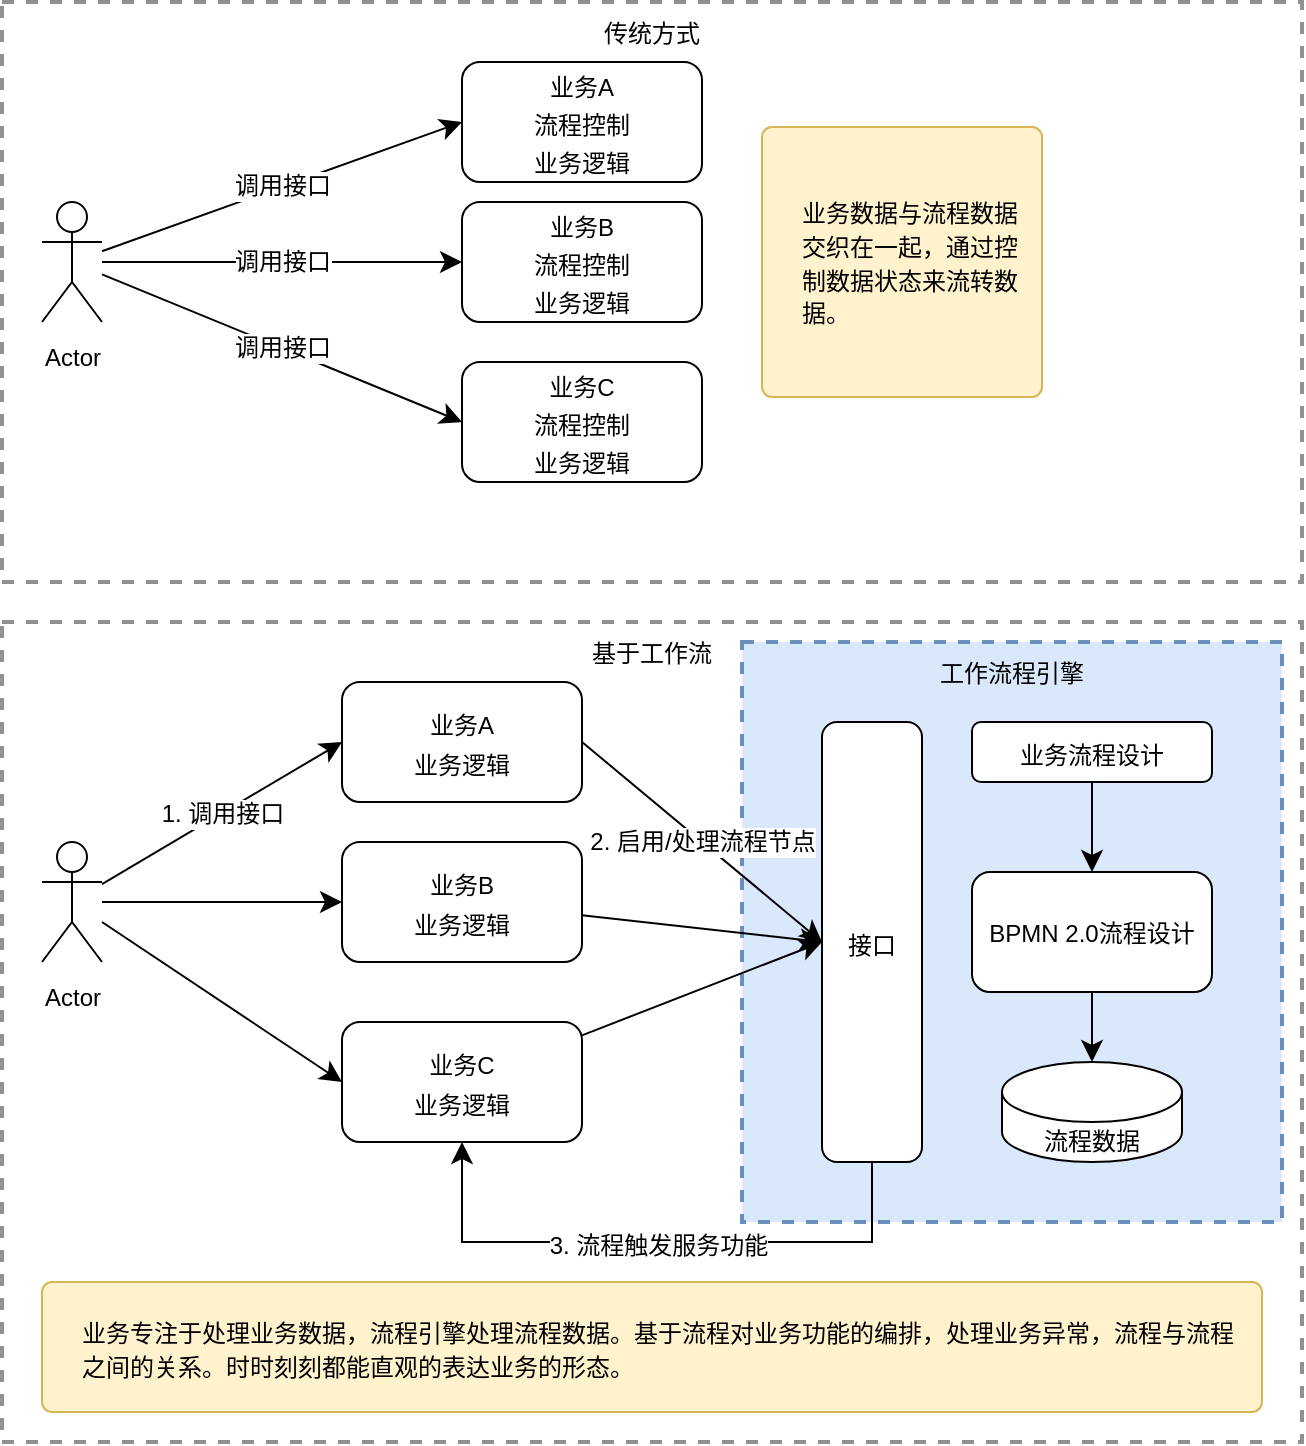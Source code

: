<mxfile version="21.6.8" type="device" pages="2">
  <diagram name="第 1 页" id="zTxfFH-Mh4wLfErBWU_6">
    <mxGraphModel dx="1834" dy="1304" grid="1" gridSize="10" guides="1" tooltips="1" connect="1" arrows="1" fold="1" page="0" pageScale="1" pageWidth="827" pageHeight="1169" math="0" shadow="0">
      <root>
        <mxCell id="0" />
        <mxCell id="1" parent="0" />
        <mxCell id="V8ktmU8dFZhD05LDtESm-10" value="&lt;span style=&quot;font-size: 12px;&quot;&gt;基于工作流&lt;/span&gt;" style="fontStyle=0;verticalAlign=top;align=center;spacingTop=-2;fillColor=none;rounded=0;whiteSpace=wrap;html=1;strokeColor=#919191;strokeWidth=2;dashed=1;container=1;collapsible=0;expand=0;recursiveResize=0;fontSize=16;" vertex="1" parent="1">
          <mxGeometry x="-360" y="40" width="650" height="410" as="geometry" />
        </mxCell>
        <mxCell id="V8ktmU8dFZhD05LDtESm-46" value="&lt;span style=&quot;font-size: 12px;&quot;&gt;工作流程引擎&lt;/span&gt;" style="fontStyle=0;verticalAlign=top;align=center;spacingTop=-2;fillColor=#dae8fc;rounded=0;whiteSpace=wrap;html=1;strokeColor=#6c8ebf;strokeWidth=2;dashed=1;container=1;collapsible=0;expand=0;recursiveResize=0;fontFamily=Helvetica;fontSize=16;" vertex="1" parent="V8ktmU8dFZhD05LDtESm-10">
          <mxGeometry x="370" y="10" width="270" height="290" as="geometry" />
        </mxCell>
        <mxCell id="V8ktmU8dFZhD05LDtESm-38" value="&lt;font style=&quot;font-size: 12px;&quot;&gt;业务流程设计&lt;/font&gt;" style="rounded=1;whiteSpace=wrap;html=1;strokeColor=default;fontFamily=Helvetica;fontSize=16;fontColor=default;fillColor=default;" vertex="1" parent="V8ktmU8dFZhD05LDtESm-46">
          <mxGeometry x="115" y="40" width="120" height="30" as="geometry" />
        </mxCell>
        <mxCell id="V8ktmU8dFZhD05LDtESm-42" value="&lt;p style=&quot;line-height: 100%;&quot;&gt;&lt;font style=&quot;font-size: 12px;&quot;&gt;BPMN 2.0流程设计&lt;/font&gt;&lt;/p&gt;" style="rounded=1;whiteSpace=wrap;html=1;strokeColor=default;fontFamily=Helvetica;fontSize=16;fontColor=default;fillColor=default;" vertex="1" parent="V8ktmU8dFZhD05LDtESm-46">
          <mxGeometry x="115" y="115" width="120" height="60" as="geometry" />
        </mxCell>
        <mxCell id="V8ktmU8dFZhD05LDtESm-43" style="edgeStyle=orthogonalEdgeStyle;shape=connector;rounded=0;orthogonalLoop=1;jettySize=auto;html=1;entryX=0.5;entryY=0;entryDx=0;entryDy=0;labelBackgroundColor=default;strokeColor=default;fontFamily=Helvetica;fontSize=16;fontColor=default;endArrow=classic;startSize=8;endSize=8;" edge="1" parent="V8ktmU8dFZhD05LDtESm-46" source="V8ktmU8dFZhD05LDtESm-38" target="V8ktmU8dFZhD05LDtESm-42">
          <mxGeometry relative="1" as="geometry" />
        </mxCell>
        <mxCell id="V8ktmU8dFZhD05LDtESm-2" value="&lt;font style=&quot;font-size: 12px;&quot;&gt;接口&lt;/font&gt;" style="rounded=1;whiteSpace=wrap;html=1;fontSize=16;" vertex="1" parent="V8ktmU8dFZhD05LDtESm-46">
          <mxGeometry x="40" y="40" width="50" height="220" as="geometry" />
        </mxCell>
        <mxCell id="V8ktmU8dFZhD05LDtESm-27" value="2. 启用/处理流程节点" style="edgeStyle=none;shape=connector;curved=1;rounded=0;orthogonalLoop=1;jettySize=auto;html=1;entryX=0;entryY=0.5;entryDx=0;entryDy=0;labelBackgroundColor=default;strokeColor=default;fontFamily=Helvetica;fontSize=12;fontColor=default;endArrow=classic;startSize=8;endSize=8;exitX=1;exitY=0.5;exitDx=0;exitDy=0;" edge="1" parent="V8ktmU8dFZhD05LDtESm-10" source="V8ktmU8dFZhD05LDtESm-11" target="V8ktmU8dFZhD05LDtESm-2">
          <mxGeometry relative="1" as="geometry" />
        </mxCell>
        <mxCell id="V8ktmU8dFZhD05LDtESm-11" value="&lt;font style=&quot;font-size: 12px;&quot;&gt;业务A&lt;br&gt;业务逻辑&lt;br&gt;&lt;/font&gt;" style="rounded=1;whiteSpace=wrap;html=1;fontSize=16;" vertex="1" parent="V8ktmU8dFZhD05LDtESm-10">
          <mxGeometry x="170" y="30" width="120" height="60" as="geometry" />
        </mxCell>
        <mxCell id="V8ktmU8dFZhD05LDtESm-30" style="edgeStyle=none;shape=connector;curved=1;rounded=0;orthogonalLoop=1;jettySize=auto;html=1;entryX=0;entryY=0.5;entryDx=0;entryDy=0;labelBackgroundColor=default;strokeColor=default;fontFamily=Helvetica;fontSize=12;fontColor=default;endArrow=classic;startSize=8;endSize=8;" edge="1" parent="V8ktmU8dFZhD05LDtESm-10" source="V8ktmU8dFZhD05LDtESm-12" target="V8ktmU8dFZhD05LDtESm-2">
          <mxGeometry relative="1" as="geometry" />
        </mxCell>
        <mxCell id="V8ktmU8dFZhD05LDtESm-12" value="&lt;font style=&quot;font-size: 12px;&quot;&gt;业务B&lt;br&gt;业务逻辑&lt;br&gt;&lt;/font&gt;" style="rounded=1;whiteSpace=wrap;html=1;fontSize=16;" vertex="1" parent="V8ktmU8dFZhD05LDtESm-10">
          <mxGeometry x="170" y="110" width="120" height="60" as="geometry" />
        </mxCell>
        <mxCell id="V8ktmU8dFZhD05LDtESm-31" style="edgeStyle=none;shape=connector;curved=1;rounded=0;orthogonalLoop=1;jettySize=auto;html=1;entryX=0;entryY=0.5;entryDx=0;entryDy=0;labelBackgroundColor=default;strokeColor=default;fontFamily=Helvetica;fontSize=12;fontColor=default;endArrow=classic;startSize=8;endSize=8;" edge="1" parent="V8ktmU8dFZhD05LDtESm-10" source="V8ktmU8dFZhD05LDtESm-13" target="V8ktmU8dFZhD05LDtESm-2">
          <mxGeometry relative="1" as="geometry" />
        </mxCell>
        <mxCell id="V8ktmU8dFZhD05LDtESm-13" value="&lt;font style=&quot;font-size: 12px;&quot;&gt;业务C&lt;br&gt;业务逻辑&lt;br&gt;&lt;/font&gt;" style="rounded=1;whiteSpace=wrap;html=1;fontSize=16;" vertex="1" parent="V8ktmU8dFZhD05LDtESm-10">
          <mxGeometry x="170" y="200" width="120" height="60" as="geometry" />
        </mxCell>
        <mxCell id="V8ktmU8dFZhD05LDtESm-39" value="&lt;font style=&quot;font-size: 12px;&quot;&gt;3. 流程触发服务功能&lt;/font&gt;" style="edgeStyle=orthogonalEdgeStyle;shape=connector;rounded=0;orthogonalLoop=1;jettySize=auto;html=1;entryX=0.5;entryY=1;entryDx=0;entryDy=0;labelBackgroundColor=default;strokeColor=default;fontFamily=Helvetica;fontSize=16;fontColor=default;endArrow=classic;startSize=8;endSize=8;exitX=0.5;exitY=1;exitDx=0;exitDy=0;" edge="1" parent="V8ktmU8dFZhD05LDtESm-10" source="V8ktmU8dFZhD05LDtESm-2" target="V8ktmU8dFZhD05LDtESm-13">
          <mxGeometry relative="1" as="geometry">
            <Array as="points">
              <mxPoint x="435" y="310" />
              <mxPoint x="230" y="310" />
            </Array>
          </mxGeometry>
        </mxCell>
        <mxCell id="V8ktmU8dFZhD05LDtESm-21" value="1. 调用接口" style="edgeStyle=none;curved=1;rounded=0;orthogonalLoop=1;jettySize=auto;html=1;entryX=0;entryY=0.5;entryDx=0;entryDy=0;fontSize=12;startSize=8;endSize=8;" edge="1" parent="V8ktmU8dFZhD05LDtESm-10" source="V8ktmU8dFZhD05LDtESm-20" target="V8ktmU8dFZhD05LDtESm-11">
          <mxGeometry relative="1" as="geometry" />
        </mxCell>
        <mxCell id="V8ktmU8dFZhD05LDtESm-28" style="edgeStyle=none;shape=connector;curved=1;rounded=0;orthogonalLoop=1;jettySize=auto;html=1;labelBackgroundColor=default;strokeColor=default;fontFamily=Helvetica;fontSize=12;fontColor=default;endArrow=classic;startSize=8;endSize=8;" edge="1" parent="V8ktmU8dFZhD05LDtESm-10" source="V8ktmU8dFZhD05LDtESm-20" target="V8ktmU8dFZhD05LDtESm-12">
          <mxGeometry relative="1" as="geometry" />
        </mxCell>
        <mxCell id="V8ktmU8dFZhD05LDtESm-29" style="edgeStyle=none;shape=connector;curved=1;rounded=0;orthogonalLoop=1;jettySize=auto;html=1;entryX=0;entryY=0.5;entryDx=0;entryDy=0;labelBackgroundColor=default;strokeColor=default;fontFamily=Helvetica;fontSize=12;fontColor=default;endArrow=classic;startSize=8;endSize=8;" edge="1" parent="V8ktmU8dFZhD05LDtESm-10" source="V8ktmU8dFZhD05LDtESm-20" target="V8ktmU8dFZhD05LDtESm-13">
          <mxGeometry relative="1" as="geometry" />
        </mxCell>
        <mxCell id="V8ktmU8dFZhD05LDtESm-20" value="&lt;font style=&quot;font-size: 12px;&quot;&gt;Actor&lt;/font&gt;" style="shape=umlActor;verticalLabelPosition=bottom;verticalAlign=top;html=1;outlineConnect=0;fontSize=16;" vertex="1" parent="V8ktmU8dFZhD05LDtESm-10">
          <mxGeometry x="20" y="110" width="30" height="60" as="geometry" />
        </mxCell>
        <mxCell id="V8ktmU8dFZhD05LDtESm-36" value="&lt;span style=&quot;font-size: 12px;&quot;&gt;业务专注于处理业务数据，流程引擎处理流程数据。基于流程对业务功能的编排，处理业务异常，流程与流程之间的关系。时时刻刻都能直观的表达业务的形态。&lt;/span&gt;" style="html=1;shadow=0;dashed=0;shape=mxgraph.bootstrap.rrect;rSize=5;strokeColor=#d6b656;strokeWidth=1;fillColor=#fff2cc;whiteSpace=wrap;align=left;verticalAlign=middle;spacingLeft=10;fontSize=14;spacing=10;" vertex="1" parent="V8ktmU8dFZhD05LDtESm-10">
          <mxGeometry x="20" y="330" width="610" height="65" as="geometry" />
        </mxCell>
        <mxCell id="V8ktmU8dFZhD05LDtESm-37" value="&lt;font style=&quot;font-size: 12px;&quot;&gt;流程数据&lt;/font&gt;" style="shape=cylinder3;whiteSpace=wrap;html=1;boundedLbl=1;backgroundOutline=1;size=15;rounded=1;strokeColor=default;fontFamily=Helvetica;fontSize=16;fontColor=default;fillColor=default;" vertex="1" parent="V8ktmU8dFZhD05LDtESm-10">
          <mxGeometry x="500" y="220" width="90" height="50" as="geometry" />
        </mxCell>
        <mxCell id="V8ktmU8dFZhD05LDtESm-44" style="edgeStyle=orthogonalEdgeStyle;shape=connector;rounded=0;orthogonalLoop=1;jettySize=auto;html=1;labelBackgroundColor=default;strokeColor=default;fontFamily=Helvetica;fontSize=16;fontColor=default;endArrow=classic;startSize=8;endSize=8;" edge="1" parent="V8ktmU8dFZhD05LDtESm-10" source="V8ktmU8dFZhD05LDtESm-42" target="V8ktmU8dFZhD05LDtESm-37">
          <mxGeometry relative="1" as="geometry" />
        </mxCell>
        <mxCell id="V8ktmU8dFZhD05LDtESm-6" value="&lt;font style=&quot;font-size: 12px;&quot;&gt;传统方式&lt;/font&gt;" style="fontStyle=0;verticalAlign=top;align=center;spacingTop=-2;fillColor=none;rounded=0;whiteSpace=wrap;html=1;strokeColor=#919191;strokeWidth=2;dashed=1;container=1;collapsible=0;expand=0;recursiveResize=0;fontSize=16;" vertex="1" parent="1">
          <mxGeometry x="-360" y="-270" width="650" height="290" as="geometry" />
        </mxCell>
        <mxCell id="V8ktmU8dFZhD05LDtESm-1" value="&lt;span style=&quot;font-size: 12px;&quot;&gt;业务A&lt;br&gt;流程控制&lt;br&gt;业务逻辑&lt;br&gt;&lt;/span&gt;" style="rounded=1;whiteSpace=wrap;html=1;fontSize=16;" vertex="1" parent="V8ktmU8dFZhD05LDtESm-6">
          <mxGeometry x="230" y="30" width="120" height="60" as="geometry" />
        </mxCell>
        <mxCell id="V8ktmU8dFZhD05LDtESm-4" value="&lt;font style=&quot;font-size: 12px;&quot;&gt;业务B&lt;br&gt;流程控制&lt;br style=&quot;border-color: var(--border-color);&quot;&gt;业务逻辑&lt;/font&gt;" style="rounded=1;whiteSpace=wrap;html=1;fontSize=16;" vertex="1" parent="V8ktmU8dFZhD05LDtESm-6">
          <mxGeometry x="230" y="100" width="120" height="60" as="geometry" />
        </mxCell>
        <mxCell id="V8ktmU8dFZhD05LDtESm-5" value="&lt;font style=&quot;font-size: 12px;&quot;&gt;&lt;font style=&quot;font-size: 12px;&quot;&gt;业务C&lt;br&gt;流程&lt;/font&gt;控制&lt;br style=&quot;border-color: var(--border-color);&quot;&gt;业务逻辑&lt;/font&gt;" style="rounded=1;whiteSpace=wrap;html=1;fontSize=16;" vertex="1" parent="V8ktmU8dFZhD05LDtESm-6">
          <mxGeometry x="230" y="180" width="120" height="60" as="geometry" />
        </mxCell>
        <mxCell id="V8ktmU8dFZhD05LDtESm-16" value="调用接口" style="edgeStyle=none;curved=1;rounded=0;orthogonalLoop=1;jettySize=auto;html=1;entryX=0;entryY=0.5;entryDx=0;entryDy=0;fontSize=12;startSize=8;endSize=8;" edge="1" parent="V8ktmU8dFZhD05LDtESm-6" source="V8ktmU8dFZhD05LDtESm-15" target="V8ktmU8dFZhD05LDtESm-1">
          <mxGeometry relative="1" as="geometry" />
        </mxCell>
        <mxCell id="V8ktmU8dFZhD05LDtESm-17" value="调用接口" style="edgeStyle=none;curved=1;rounded=0;orthogonalLoop=1;jettySize=auto;html=1;fontSize=12;startSize=8;endSize=8;" edge="1" parent="V8ktmU8dFZhD05LDtESm-6" source="V8ktmU8dFZhD05LDtESm-15" target="V8ktmU8dFZhD05LDtESm-4">
          <mxGeometry relative="1" as="geometry" />
        </mxCell>
        <mxCell id="V8ktmU8dFZhD05LDtESm-18" value="调用接口" style="edgeStyle=none;curved=1;rounded=0;orthogonalLoop=1;jettySize=auto;html=1;entryX=0;entryY=0.5;entryDx=0;entryDy=0;fontSize=12;startSize=8;endSize=8;" edge="1" parent="V8ktmU8dFZhD05LDtESm-6" source="V8ktmU8dFZhD05LDtESm-15" target="V8ktmU8dFZhD05LDtESm-5">
          <mxGeometry relative="1" as="geometry" />
        </mxCell>
        <mxCell id="V8ktmU8dFZhD05LDtESm-15" value="&lt;font style=&quot;font-size: 12px;&quot;&gt;Actor&lt;/font&gt;" style="shape=umlActor;verticalLabelPosition=bottom;verticalAlign=top;html=1;outlineConnect=0;fontSize=16;" vertex="1" parent="V8ktmU8dFZhD05LDtESm-6">
          <mxGeometry x="20" y="100" width="30" height="60" as="geometry" />
        </mxCell>
        <mxCell id="V8ktmU8dFZhD05LDtESm-19" value="&lt;font style=&quot;font-size: 12px;&quot;&gt;业务数据与流程数据交织在一起，通过控制数据状态来流转数据。&lt;/font&gt;" style="html=1;shadow=0;dashed=0;shape=mxgraph.bootstrap.rrect;rSize=5;strokeColor=#d6b656;strokeWidth=1;fillColor=#fff2cc;whiteSpace=wrap;align=left;verticalAlign=middle;spacingLeft=10;fontSize=14;spacing=10;" vertex="1" parent="V8ktmU8dFZhD05LDtESm-6">
          <mxGeometry x="380" y="62.5" width="140" height="135" as="geometry" />
        </mxCell>
      </root>
    </mxGraphModel>
  </diagram>
  <diagram id="L6QXPprqk3mVrAM2attZ" name="第 2 页">
    <mxGraphModel dx="1434" dy="904" grid="1" gridSize="10" guides="1" tooltips="1" connect="1" arrows="1" fold="1" page="0" pageScale="1" pageWidth="827" pageHeight="1169" math="0" shadow="0">
      <root>
        <mxCell id="0" />
        <mxCell id="1" parent="0" />
      </root>
    </mxGraphModel>
  </diagram>
</mxfile>

